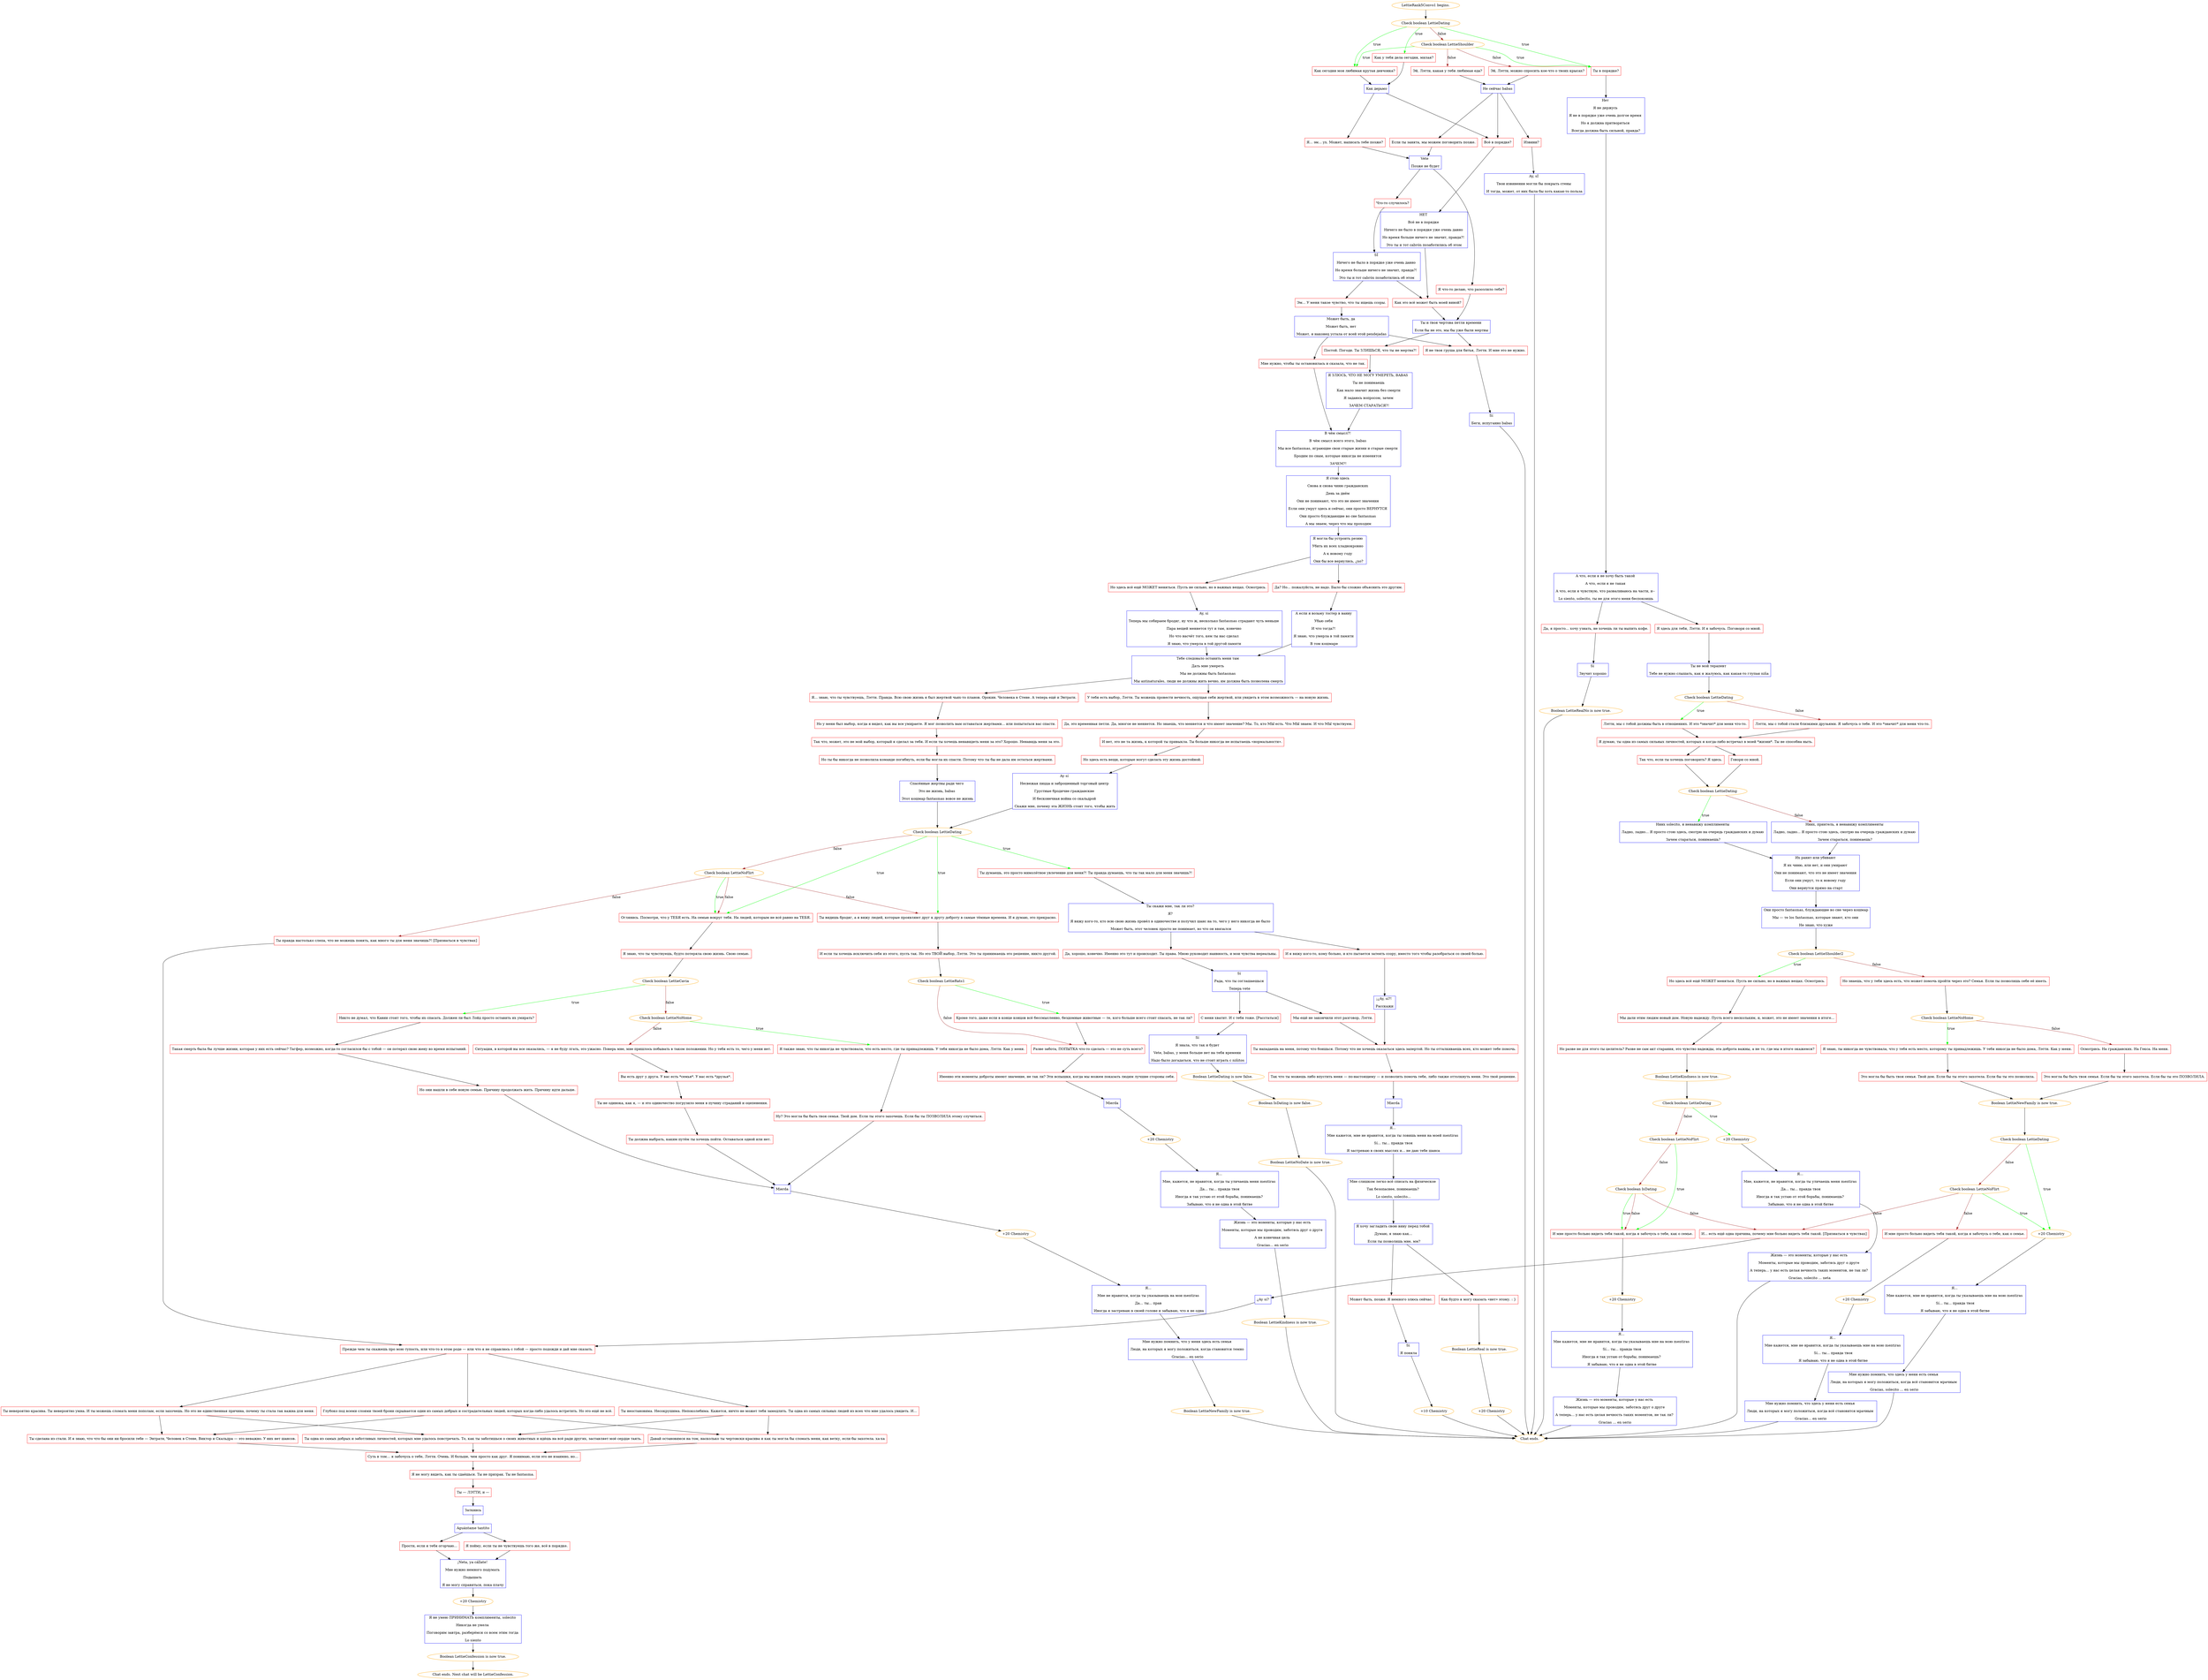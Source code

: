 digraph {
	"LettieRank5Convo1 begins." [color=orange];
		"LettieRank5Convo1 begins." -> j1469346148;
	j1469346148 [label="Check boolean LettieDating",color=orange];
		j1469346148 -> j1383545969 [label=true,color=green];
		j1469346148 -> j1387814303 [label=true,color=green];
		j1469346148 -> j2930879729 [label=true,color=green];
		j1469346148 -> j3933229792 [label=false,color=brown];
	j1383545969 [label="Ты в порядке?",shape=box,color=red];
		j1383545969 -> j3240063731;
	j1387814303 [label="Как у тебя дела сегодня, милая?",shape=box,color=red];
		j1387814303 -> j1903994371;
	j2930879729 [label="Как сегодня моя любимая крутая девчонка?",shape=box,color=red];
		j2930879729 -> j1903994371;
	j3933229792 [label="Check boolean LettieShoulder",color=orange];
		j3933229792 -> j1383545969 [label=true,color=green];
		j3933229792 -> j2930879729 [label=true,color=green];
		j3933229792 -> j1944363343 [label=false,color=brown];
		j3933229792 -> j91899362 [label=false,color=brown];
	j3240063731 [label="Нет 
Я не держусь 
Я не в порядке уже очень долгое время 
Но я должна притворяться 
Всегда должна быть сильной, правда?",shape=box,color=blue];
		j3240063731 -> j3669042137;
	j1903994371 [label="Как дерьмо",shape=box,color=blue];
		j1903994371 -> j3314297085;
		j1903994371 -> j1906842580;
	j1944363343 [label="Эй, Лэтти, можно спросить кое-что о твоих крысах?",shape=box,color=red];
		j1944363343 -> j3004130612;
	j91899362 [label="Эй, Лэтти, какая у тебя любимая еда?",shape=box,color=red];
		j91899362 -> j3004130612;
	j3669042137 [label="А что, если я не хочу быть такой 
А что, если я не такая 
А что, если я чувствую, что разваливаюсь на части, и-- 
Lo siento, solecito, ты не для этого меня беспокоишь",shape=box,color=blue];
		j3669042137 -> j1908747802;
		j3669042137 -> j2744406415;
	j3314297085 [label="Всё в порядке?",shape=box,color=red];
		j3314297085 -> j3634655946;
	j1906842580 [label="Я... эм... ух. Может, написать тебе позже?",shape=box,color=red];
		j1906842580 -> j2665862448;
	j3004130612 [label="Не сейчас babas",shape=box,color=blue];
		j3004130612 -> j3314297085;
		j3004130612 -> j1485854004;
		j3004130612 -> j3216055911;
	j1908747802 [label="Да, я просто... хочу узнать, не хочешь ли ты выпить кофе.",shape=box,color=red];
		j1908747802 -> j3248877357;
	j2744406415 [label="Я здесь для тебя, Лэтти. И я забочусь. Поговори со мной.",shape=box,color=red];
		j2744406415 -> j4210478165;
	j3634655946 [label="НЕТ 
Всё не в порядке 
Ничего не было в порядке уже очень давно 
Но время больше ничего не значит, правда?! 
Это ты и тот cabrón позаботились об этом",shape=box,color=blue];
		j3634655946 -> j902683609;
	j2665862448 [label="Vete 
Позже не будет",shape=box,color=blue];
		j2665862448 -> j1384147687;
		j2665862448 -> j954481696;
	j1485854004 [label="Если ты занята, мы можем поговорить позже.",shape=box,color=red];
		j1485854004 -> j2665862448;
	j3216055911 [label="Извини?",shape=box,color=red];
		j3216055911 -> j3826612304;
	j3248877357 [label="Sí 
Звучит хорошо",shape=box,color=blue];
		j3248877357 -> j1195005912;
	j4210478165 [label="Ты не мой терапевт 
Тебе не нужно слышать, как я жалуюсь, как какая-то глупая niña",shape=box,color=blue];
		j4210478165 -> j3717407868;
	j902683609 [label="Как это всё может быть моей виной?",shape=box,color=red];
		j902683609 -> j3697895278;
	j1384147687 [label="Я что-то делаю, что разозлило тебя?",shape=box,color=red];
		j1384147687 -> j3697895278;
	j954481696 [label="Что-то случилось?",shape=box,color=red];
		j954481696 -> j2445108782;
	j3826612304 [label="Ay, sÍ 
Твои извинения могли бы покрыть стены 
И тогда, может, от них была бы хоть какая-то польза",shape=box,color=blue];
		j3826612304 -> "Chat ends.";
	j1195005912 [label="Boolean LettieRealNo is now true.",color=orange];
		j1195005912 -> "Chat ends.";
	j3717407868 [label="Check boolean LettieDating",color=orange];
		j3717407868 -> j1003414501 [label=true,color=green];
		j3717407868 -> j1120630773 [label=false,color=brown];
	j3697895278 [label="Ты и твоя чертова петля времени 
Если бы не это, мы бы уже были мертвы",shape=box,color=blue];
		j3697895278 -> j4065494188;
		j3697895278 -> j3799560021;
	j2445108782 [label="SÍ 
Ничего не было в порядке уже очень давно 
Но время больше ничего не значит, правда?! 
Это ты и тот cabrón позаботились об этом",shape=box,color=blue];
		j2445108782 -> j902683609;
		j2445108782 -> j2486557813;
	"Chat ends." [color=orange];
	j1003414501 [label="Лэтти, мы с тобой должны быть в отношениях. И это *значит* для меня что-то.",shape=box,color=red];
		j1003414501 -> j4154163997;
	j1120630773 [label="Лэтти, мы с тобой стали близкими друзьями. Я забочусь о тебе. И это *значит* для меня что-то.",shape=box,color=red];
		j1120630773 -> j4154163997;
	j4065494188 [label="Постой. Погоди. Ты ЗЛИШЬСЯ, что ты не мертва?!",shape=box,color=red];
		j4065494188 -> j2269765841;
	j3799560021 [label="Я не твоя груша для битья, Лэтти. И мне это не нужно.",shape=box,color=red];
		j3799560021 -> j3167385058;
	j2486557813 [label="Эм... У меня такое чувство, что ты ищешь ссоры.",shape=box,color=red];
		j2486557813 -> j548602093;
	j4154163997 [label="Я думаю, ты одна из самых сильных личностей, которых я когда-либо встречал в моей *жизни*. Ты не способна ныть.",shape=box,color=red];
		j4154163997 -> j3696450010;
		j4154163997 -> j95192812;
	j2269765841 [label="Я ЗЛЮСЬ, ЧТО НЕ МОГУ УМЕРЕТЬ, BABAS  
Ты не понимаешь 
Как мало значит жизнь без смерти 
Я задаюсь вопросом, зачем 
ЗАЧЕМ СТАРАТЬСЯ?!",shape=box,color=blue];
		j2269765841 -> j4040662163;
	j3167385058 [label="Sí 
Беги, испуганно babas",shape=box,color=blue];
		j3167385058 -> "Chat ends.";
	j548602093 [label="Может быть, да 
Может быть, нет 
Может, я наконец устала от всей этой pendejadas",shape=box,color=blue];
		j548602093 -> j569480774;
		j548602093 -> j3799560021;
	j3696450010 [label="Так что, если ты хочешь поговорить? Я здесь.",shape=box,color=red];
		j3696450010 -> j2943419579;
	j95192812 [label="Говори со мной.",shape=box,color=red];
		j95192812 -> j2943419579;
	j4040662163 [label="В чём смысл?! 
В чём смысл всего этого, babas 
Мы все fantasmas, играющие свои старые жизни и старые смерти 
Бродим по снам, которые никогда не изменятся 
ЗАЧЕМ?!",shape=box,color=blue];
		j4040662163 -> j3709921936;
	j569480774 [label="Мне нужно, чтобы ты остановилась и сказала, что не так.",shape=box,color=red];
		j569480774 -> j4040662163;
	j2943419579 [label="Check boolean LettieDating",color=orange];
		j2943419579 -> j3167712633 [label=true,color=green];
		j2943419579 -> j3675782131 [label=false,color=brown];
	j3709921936 [label="Я стою здесь 
Снова и снова чиню гражданских 
День за днём 
Они не понимают, что это не имеет значения 
Если они умрут здесь и сейчас, они просто ВЕРНУТСЯ 
Они просто блуждающие во сне fantasmas 
А мы знаем, через что мы проходим",shape=box,color=blue];
		j3709921936 -> j1397339863;
	j3167712633 [label="Нннх solecito, я ненавижу комплименты 
Ладно, ладно... Я просто стою здесь, смотрю на очередь гражданских и думаю 
Зачем стараться, понимаешь?",shape=box,color=blue];
		j3167712633 -> j2343211352;
	j3675782131 [label="Нннх, приятель, я ненавижу комплименты 
Ладно, ладно... Я просто стою здесь, смотрю на очередь гражданских и думаю 
Зачем стараться, понимаешь?",shape=box,color=blue];
		j3675782131 -> j2343211352;
	j1397339863 [label="Я могла бы устроить резню 
Убить их всех хладнокровно 
А к новому году 
Они бы все вернулись, ¿no?",shape=box,color=blue];
		j1397339863 -> j570886865;
		j1397339863 -> j3868401129;
	j2343211352 [label="Их ранят или убивают 
Я их чиню, или нет, и они умирают 
Они не понимают, что это не имеет значения 
Если они умрут, то к новому году 
Они вернутся прямо на старт",shape=box,color=blue];
		j2343211352 -> j2773788656;
	j570886865 [label="Да? Но... пожалуйста, не надо. Было бы сложно объяснить это другим.",shape=box,color=red];
		j570886865 -> j4261133099;
	j3868401129 [label="Но здесь всё ещё МОЖЕТ меняться. Пусть не сильно, но в важных вещах. Осмотрись.",shape=box,color=red];
		j3868401129 -> j1914850572;
	j2773788656 [label="Они просто fantasmas, блуждающие во сне через кошмар
Мы — те los fantasmas, которые знают, кто они 
Не знаю, что хуже",shape=box,color=blue];
		j2773788656 -> j3958753546;
	j4261133099 [label="А если я возьму тостер в ванну 
Убью себя 
И что тогда?! 
Я знаю, что умерла в той памяти 
В том кошмаре",shape=box,color=blue];
		j4261133099 -> j1747369708;
	j1914850572 [label="Ay, sí 
Теперь мы собираем бродяг, ну что ж, несколько fantasmas страдают чуть меньше 
Пара вещей меняется тут и там, конечно 
Но что насчёт того, кем ты нас сделал 
Я знаю, что умерла в той другой памяти",shape=box,color=blue];
		j1914850572 -> j1747369708;
	j3958753546 [label="Check boolean LettieShoulder2",color=orange];
		j3958753546 -> j3323528376 [label=true,color=green];
		j3958753546 -> j4181665608 [label=false,color=brown];
	j1747369708 [label="Тебе следовало оставить меня там 
Дать мне умереть 
Мы не должны быть fantasmas 
Мы antinaturales, люди не должны жить вечно, им должна быть позволена смерть",shape=box,color=blue];
		j1747369708 -> j1867945666;
		j1747369708 -> j1867827321;
	j3323528376 [label="Но здесь всё ещё МОЖЕТ меняться. Пусть не сильно, но в важных вещах. Осмотрись.",shape=box,color=red];
		j3323528376 -> j1318694005;
	j4181665608 [label="Но знаешь, что у тебя здесь есть, что может помочь пройти через это? Семья. Если ты позволишь себе её иметь.",shape=box,color=red];
		j4181665608 -> j2837183612;
	j1867945666 [label="Я... знаю, что ты чувствуешь, Лэтти. Правда. Всю свою жизнь я был жертвой чьих-то планов. Орокин. Человека в Стене. А теперь ещё и Энтрати.",shape=box,color=red];
		j1867945666 -> j3596955312;
	j1867827321 [label="У тебя есть выбор, Лэтти. Ты можешь провести вечность, ощущая себя жертвой, или увидеть в этом возможность — на новую жизнь.",shape=box,color=red];
		j1867827321 -> j1771993670;
	j1318694005 [label="Мы дали этим людям новый дом. Новую надежду. Пусть всего нескольким, и, может, это не имеет значения в итоге...",shape=box,color=red];
		j1318694005 -> j469412110;
	j2837183612 [label="Check boolean LettieNoHome",color=orange];
		j2837183612 -> j1491940661 [label=true,color=green];
		j2837183612 -> j2479197513 [label=false,color=brown];
	j3596955312 [label="Но у меня был выбор, когда я видел, как вы все умираете. Я мог позволить вам оставаться жертвами... или попытаться вас спасти.",shape=box,color=red];
		j3596955312 -> j253907769;
	j1771993670 [label="Да, это временная петля. Да, многое не меняется. Но знаешь, что меняется и что имеет значение? Мы. То, кто МЫ есть. Что МЫ знаем. И что МЫ чувствуем.",shape=box,color=red];
		j1771993670 -> j2636598553;
	j469412110 [label="Но разве не для этого ты целитель? Разве не сам акт старания, это чувство надежды, эта доброта важны, а не то, где мы в итоге окажемся?",shape=box,color=red];
		j469412110 -> j687322874;
	j1491940661 [label="Я знаю, ты никогда не чувствовала, что у тебя есть место, которому ты принадлежишь. У тебя никогда не было дома, Лэтти. Как у меня.",shape=box,color=red];
		j1491940661 -> j2205759470;
	j2479197513 [label="Осмотрись. На гражданских. На Гекса. На меня.",shape=box,color=red];
		j2479197513 -> j1144672326;
	j253907769 [label="Так что, может, это не мой выбор, который я сделал за тебя. И если ты хочешь ненавидеть меня за это? Хорошо. Ненавидь меня за это.",shape=box,color=red];
		j253907769 -> j2985266786;
	j2636598553 [label="И нет, это не та жизнь, к которой ты привыкла. Ты больше никогда не испытаешь «нормальности».",shape=box,color=red];
		j2636598553 -> j3339563873;
	j687322874 [label="Boolean LettieKindness is now true.",color=orange];
		j687322874 -> j3679117757;
	j2205759470 [label="Это могла бы быть твоя семья. Твой дом. Если бы ты этого захотела. Если бы ты это позволила.",shape=box,color=red];
		j2205759470 -> j672275895;
	j1144672326 [label="Это могла бы быть твоя семья. Если бы ты этого захотела. Если бы ты это ПОЗВОЛИЛА.",shape=box,color=red];
		j1144672326 -> j672275895;
	j2985266786 [label="Но ты бы никогда не позволила команде погибнуть, если бы могла их спасти. Потому что ты бы не дала им остаться жертвами.",shape=box,color=red];
		j2985266786 -> j3128560539;
	j3339563873 [label="Но здесь есть вещи, которые могут сделать эту жизнь достойной.",shape=box,color=red];
		j3339563873 -> j1195731173;
	j3679117757 [label="Check boolean LettieDating",color=orange];
		j3679117757 -> j2781636483 [label=true,color=green];
		j3679117757 -> j4054493583 [label=false,color=brown];
	j672275895 [label="Boolean LettieNewFamily is now true.",color=orange];
		j672275895 -> j3188996890;
	j3128560539 [label="Спасённые жертвы ради чего 
Это не жизнь, babas 
Этот кошмар fantasmas вовсе не жизнь",shape=box,color=blue];
		j3128560539 -> j3120021396;
	j1195731173 [label="Ay sí 
Несвежая пицца и заброшенный торговый центр 
Грустные бродячие гражданские 
И бесконечная война со скальдрой 
Скажи мне, почему эта ЖИЗНЬ стоит того, чтобы жить",shape=box,color=blue];
		j1195731173 -> j3120021396;
	j2781636483 [label="+20 Chemistry",color=orange];
		j2781636483 -> j3668895454;
	j4054493583 [label="Check boolean LettieNoFlirt",color=orange];
		j4054493583 -> j259693528 [label=true,color=green];
		j4054493583 -> j2101007801 [label=false,color=brown];
	j3188996890 [label="Check boolean LettieDating",color=orange];
		j3188996890 -> j966862470 [label=true,color=green];
		j3188996890 -> j1744086563 [label=false,color=brown];
	j3120021396 [label="Check boolean LettieDating",color=orange];
		j3120021396 -> j3333294518 [label=true,color=green];
		j3120021396 -> j2063405610 [label=true,color=green];
		j3120021396 -> j3564783577 [label=true,color=green];
		j3120021396 -> j968646835 [label=false,color=brown];
	j3668895454 [label="Я... 
Мне, кажется, не нравится, когда ты уличаешь меня mentiras 
Да... ты... правда твоя
Иногда я так устаю от этой борьбы, понимаешь? 
Забываю, что я не одна в этой битве",shape=box,color=blue];
		j3668895454 -> j3893864097;
	j259693528 [label="И мне просто больно видеть тебя такой, когда я забочусь о тебе, как о семье.",shape=box,color=red];
		j259693528 -> j1498368259;
	j2101007801 [label="Check boolean IsDating",color=orange];
		j2101007801 -> j259693528 [label=true,color=green];
		j2101007801 -> j259693528 [label=false,color=brown];
		j2101007801 -> j2872994160 [label=false,color=brown];
	j966862470 [label="+20 Chemistry",color=orange];
		j966862470 -> j815390677;
	j1744086563 [label="Check boolean LettieNoFlirt",color=orange];
		j1744086563 -> j966862470 [label=true,color=green];
		j1744086563 -> j2776219381 [label=false,color=brown];
		j1744086563 -> j2872994160 [label=false,color=brown];
	j3333294518 [label="Ты думаешь, это просто мимолётное увлечение для меня?! Ты правда думаешь, что ты так мало для меня значишь?!",shape=box,color=red];
		j3333294518 -> j1696737829;
	j2063405610 [label="Оглянись. Посмотри, что у ТЕБЯ есть. На семью вокруг тебя. На людей, которым не всё равно на ТЕБЯ.",shape=box,color=red];
		j2063405610 -> j1590731585;
	j3564783577 [label="Ты видишь бродяг, а я вижу людей, которые проявляют друг к другу доброту в самые тёмные времена. И я думаю, это прекрасно.",shape=box,color=red];
		j3564783577 -> j121003823;
	j968646835 [label="Check boolean LettieNoFlirt",color=orange];
		j968646835 -> j2063405610 [label=true,color=green];
		j968646835 -> j2063405610 [label=false,color=brown];
		j968646835 -> j3564783577 [label=false,color=brown];
		j968646835 -> j3238382078 [label=false,color=brown];
	j3893864097 [label="Жизнь — это моменты, которые у нас есть 
Моменты, которые мы проводим, заботясь друг о друге 
А теперь... у нас есть целая вечность таких моментов, не так ли? 
Gracias, solecito ... neta",shape=box,color=blue];
		j3893864097 -> "Chat ends.";
	j1498368259 [label="+20 Chemistry",color=orange];
		j1498368259 -> j2607775937;
	j2872994160 [label="И... есть ещё одна причина, почему мне больно видеть тебя такой. [Признаться в чувствах]",shape=box,color=red];
		j2872994160 -> j808405725;
	j815390677 [label="Я... 
Мне кажется, мне не нравится, когда ты указываешь мне на мою mentiras 
Sí... ты... правда твоя
Я забываю, что я не одна в этой битве",shape=box,color=blue];
		j815390677 -> j667270240;
	j2776219381 [label="И мне просто больно видеть тебя такой, когда я забочусь о тебе, как о семье.",shape=box,color=red];
		j2776219381 -> j14882303;
	j1696737829 [label="Ты скажи мне, так ли это? 
Я? 
Я вижу кого-то, кто всю свою жизнь провёл в одиночестве и получил шанс на то, чего у него никогда не было 
Может быть, этот человек просто не понимает, во что он ввязался",shape=box,color=blue];
		j1696737829 -> j2176585049;
		j1696737829 -> j594188259;
	j1590731585 [label="Я знаю, что ты чувствуешь, будто потеряла свою жизнь. Свою семью.",shape=box,color=red];
		j1590731585 -> j2017082177;
	j121003823 [label="И если ты хочешь исключить себя из этого, пусть так. Но это ТВОЙ выбор, Лэтти. Это ты принимаешь это решение, никто другой.",shape=box,color=red];
		j121003823 -> j3313996384;
	j3238382078 [label="Ты правда настолько слепа, что не можешь понять, как много ты для меня значишь?! [Признаться в чувствах]",shape=box,color=red];
		j3238382078 -> j495089192;
	j2607775937 [label="Я... 
Мне кажется, мне не нравится, когда ты указываешь мне на мою mentiras 
Sí... ты... правда твоя
Иногда я так устаю от борьбы, понимаешь? 
Я забываю, что я не одна в этой битве",shape=box,color=blue];
		j2607775937 -> j2087531935;
	j808405725 [label="¿Ay sí?",shape=box,color=blue];
		j808405725 -> j495089192;
	j667270240 [label="Мне нужно помнить, что здесь у меня есть семья 
Люди, на которых я могу положиться, когда всё становится мрачным 
Gracias, solecito ... en serio",shape=box,color=blue];
		j667270240 -> "Chat ends.";
	j14882303 [label="+20 Chemistry",color=orange];
		j14882303 -> j3637966536;
	j2176585049 [label="Да, хорошо, конечно. Именно это тут и происходит. Ты права. Мною руководит наивность, и мои чувства нереальны.",shape=box,color=red];
		j2176585049 -> j1700003219;
	j594188259 [label="И я вижу кого-то, кому больно, и кто пытается затеять ссору, вместо того чтобы разобраться со своей болью.",shape=box,color=red];
		j594188259 -> j4006907528;
	j2017082177 [label="Check boolean LettieCavia",color=orange];
		j2017082177 -> j2150654395 [label=true,color=green];
		j2017082177 -> j1316773623 [label=false,color=brown];
	j3313996384 [label="Check boolean LettieRats1",color=orange];
		j3313996384 -> j769598538 [label=true,color=green];
		j3313996384 -> j1573929431 [label=false,color=brown];
	j495089192 [label="Прежде чем ты скажешь про мою тупость, или что-то в этом роде — или что я не справлюсь с тобой — просто подожди и дай мне сказать.",shape=box,color=red];
		j495089192 -> j371258623;
		j495089192 -> j1973260510;
		j495089192 -> j4090989458;
	j2087531935 [label="Жизнь — это моменты, которые у нас есть 
Моменты, которые мы проводим, заботясь друг о друге 
А теперь... у нас есть целая вечность таких моментов, не так ли? 
Gracias ... en serio",shape=box,color=blue];
		j2087531935 -> "Chat ends.";
	j3637966536 [label="Я... 
Мне кажется, мне не нравится, когда ты указываешь мне на мою mentiras 
Sí... ты... правда твоя
Я забываю, что я не одна в этой битве",shape=box,color=blue];
		j3637966536 -> j1467082500;
	j1700003219 [label="Sí 
Рада, что ты соглашаешься 
Теперь vete",shape=box,color=blue];
		j1700003219 -> j2650524264;
		j1700003219 -> j3392801131;
	j4006907528 [label="¡¿Ay, sí?! 
Расскажи",shape=box,color=blue];
		j4006907528 -> j3372326008;
	j2150654395 [label="Никто не думал, что Кавии стоят того, чтобы их спасать. Должен ли был Лойд просто оставить их умирать?",shape=box,color=red];
		j2150654395 -> j3931395186;
	j1316773623 [label="Check boolean LettieNoHome",color=orange];
		j1316773623 -> j3015855861 [label=true,color=green];
		j1316773623 -> j1575019630 [label=false,color=brown];
	j769598538 [label="Кроме того, даже если в конце концов всё бессмысленно, бездомные животные — те, кого больше всего стоит спасать, не так ли?",shape=box,color=red];
		j769598538 -> j1573929431;
	j1573929431 [label="Разве забота, ПОПЫТКА что-то сделать — это не суть всего?",shape=box,color=red];
		j1573929431 -> j385665123;
	j371258623 [label="Ты невероятно красива. Ты невероятно умна. И ты можешь сломать меня пополам, если захочешь. Но это не единственная причина, почему ты стала так важна для меня.",shape=box,color=red];
		j371258623 -> j1670524101;
		j371258623 -> j4100702575;
	j1973260510 [label="Глубоко под всеми слоями твоей брони скрывается один из самых добрых и сострадательных людей, которых когда-либо удалось встретить. Но это ещё не всё.",shape=box,color=red];
		j1973260510 -> j2515733089;
		j1973260510 -> j4100702575;
	j4090989458 [label="Ты неостановима. Несокрушима. Непоколебима. Кажется, ничто не может тебя замедлить. Ты одна из самых сильных людей из всех что мне удалось увидеть. И...",shape=box,color=red];
		j4090989458 -> j2515733089;
		j4090989458 -> j1670524101;
	j1467082500 [label="Мне нужно помнить, что здесь у меня есть семья 
Люди, на которых я могу положиться, когда всё становится мрачным 
Gracias... en serio",shape=box,color=blue];
		j1467082500 -> "Chat ends.";
	j2650524264 [label="Мы ещё не закончили этот разговор, Лэтти.",shape=box,color=red];
		j2650524264 -> j3372326008;
	j3392801131 [label="С меня хватит. И с тебя тоже. [Расстаться]",shape=box,color=red];
		j3392801131 -> j515093599;
	j3372326008 [label="Ты нападаешь на меня, потому что боишься. Потому что не хочешь оказаться здесь запертой. Но ты отталкиваешь всех, кто может тебе помочь.",shape=box,color=red];
		j3372326008 -> j1654551394;
	j3931395186 [label="Такая смерть была бы лучше жизни, которая у них есть сейчас? Тагфер, возможно, когда-то согласился бы с тобой — он потерял свою жену во время испытаний.",shape=box,color=red];
		j3931395186 -> j1882985099;
	j3015855861 [label="Я также знаю, что ты никогда не чувствовала, что есть место, где ты принадлежишь. У тебя никогда не было дома, Лэтти. Как у меня.",shape=box,color=red];
		j3015855861 -> j2522488233;
	j1575019630 [label="Ситуация, в которой вы все оказались, — я не буду лгать, это ужасно. Поверь мне, мне пришлось побывать в таком положении. Но у тебя есть то, чего у меня нет.",shape=box,color=red];
		j1575019630 -> j4247659870;
	j385665123 [label="Именно эти моменты доброты имеют значение, не так ли? Эти вспышки, когда мы можем показать людям лучшие стороны себя.",shape=box,color=red];
		j385665123 -> j325529170;
	j1670524101 [label="Ты одна из самых добрых и заботливых личностей, которых мне удалось повстречать. То, как ты заботишься о своих животных и идёшь на всё ради других, заставляет моё сердце таять.",shape=box,color=red];
		j1670524101 -> j3432660167;
	j4100702575 [label="Ты сделана из стали. И я знаю, что что бы они ни бросили тебе — Энтрати, Человек в Стене, Виктор и Скальдра — это неважно. У них нет шансов.",shape=box,color=red];
		j4100702575 -> j3432660167;
	j2515733089 [label="Давай остановимся на том, насколько ты чертовски красива и как ты могла бы сломать меня, как ветку, если бы захотела. ха-ха",shape=box,color=red];
		j2515733089 -> j3432660167;
	j515093599 [label="Sí 
Я знала, что так и будет 
Vete, babas, у меня больше нет на тебя времени 
Надо было догадаться, что не стоит играть с niñitos",shape=box,color=blue];
		j515093599 -> j2548450594;
	j1654551394 [label="Так что ты можешь либо впустить меня — по-настоящему — и позволить помочь тебе, либо также оттолкнуть меня. Это твоё решение.",shape=box,color=red];
		j1654551394 -> j2721659575;
	j1882985099 [label="Но они нашли в себе новую семью. Причину продолжать жить. Причину идти дальше.",shape=box,color=red];
		j1882985099 -> j4102114528;
	j2522488233 [label="Ну? Это могла бы быть твоя семья. Твой дом. Если ты этого захочешь. Если бы ты ПОЗВОЛИЛА этому случиться.",shape=box,color=red];
		j2522488233 -> j4102114528;
	j4247659870 [label="Вы есть друг у друга. У вас есть *семья*. У вас есть *друзья*.",shape=box,color=red];
		j4247659870 -> j787972789;
	j325529170 [label="Mierda",shape=box,color=blue];
		j325529170 -> j2546613516;
	j3432660167 [label="Суть в том… я забочусь о тебе, Лэтти. Очень. И больше, чем просто как друг. Я понимаю, если это не взаимно, но…",shape=box,color=red];
		j3432660167 -> j404408210;
	j2548450594 [label="Boolean LettieDating is now false.",color=orange];
		j2548450594 -> j4086907321;
	j2721659575 [label="Mierda",shape=box,color=blue];
		j2721659575 -> j2159301831;
	j4102114528 [label="Mierda",shape=box,color=blue];
		j4102114528 -> j3776980865;
	j787972789 [label="Ты не одинока, как я, — и это одиночество погрузило меня в пучину страданий и оцепенения.",shape=box,color=red];
		j787972789 -> j1393373233;
	j2546613516 [label="+20 Chemistry",color=orange];
		j2546613516 -> j37620758;
	j404408210 [label="Я не могу видеть, как ты сдаёшься. Ты не призрак. Ты не fantasma.",shape=box,color=red];
		j404408210 -> j1507283955;
	j4086907321 [label="Boolean IsDating is now false.",color=orange];
		j4086907321 -> j2703113057;
	j2159301831 [label="Я... 
Мне кажется, мне не нравится, когда ты ловишь меня на моей mentiras 
Sí... ты... правда твоя
Я застреваю в своих мыслях и... не даю тебе шанса",shape=box,color=blue];
		j2159301831 -> j3348777876;
	j3776980865 [label="+20 Chemistry",color=orange];
		j3776980865 -> j113307124;
	j1393373233 [label="Ты должна выбрать, каким путём ты хочешь пойти. Оставаться одной или нет.",shape=box,color=red];
		j1393373233 -> j4102114528;
	j37620758 [label="Я... 
Мне, кажется, не нравится, когда ты уличаешь меня mentiras 
Да... ты... правда твоя
Иногда я так устаю от этой борьбы, понимаешь? 
Забываю, что я не одна в этой битве",shape=box,color=blue];
		j37620758 -> j3658572587;
	j1507283955 [label="Ты — ЛЭТТИ, и —",shape=box,color=red];
		j1507283955 -> j2869259087;
	j2703113057 [label="Boolean LettieNoDate is now true.",color=orange];
		j2703113057 -> "Chat ends.";
	j3348777876 [label="Мне слишком легко всё списать на физическое 
Так безопаснее, понимаешь? 
Lo siento, solecito...",shape=box,color=blue];
		j3348777876 -> j239243568;
	j113307124 [label="Я... 
Мне не нравится, когда ты указываешь на мои mentiras 
Да... ты... прав 
Иногда я застреваю в своей голове и забываю, что я не одна",shape=box,color=blue];
		j113307124 -> j79985003;
	j3658572587 [label="Жизнь — это моменты, которые у нас есть 
Моменты, которые мы проводим, заботясь друг о друге 
А не конечная цель 
Gracias... en serio",shape=box,color=blue];
		j3658572587 -> j3208138621;
	j2869259087 [label="Заткнись",shape=box,color=blue];
		j2869259087 -> j1081959714;
	j239243568 [label="Я хочу загладить свою вину перед тобой 
 Думаю, я знаю как... 
 Если ты позволишь мне, мм?",shape=box,color=blue];
		j239243568 -> j996222012;
		j239243568 -> j4054880588;
	j79985003 [label="Мне нужно помнить, что у меня здесь есть семья 
Люди, на которых я могу положиться, когда становится темно 
Gracias... en serio",shape=box,color=blue];
		j79985003 -> j3419229027;
	j3208138621 [label="Boolean LettieKindness is now true.",color=orange];
		j3208138621 -> "Chat ends.";
	j1081959714 [label="Aguántame tantito",shape=box,color=blue];
		j1081959714 -> j195493133;
		j1081959714 -> j135019018;
	j996222012 [label="Может быть, позже. Я немного злюсь сейчас.",shape=box,color=red];
		j996222012 -> j2900557312;
	j4054880588 [label="Как будто я могу сказать «нет» этому. : }",shape=box,color=red];
		j4054880588 -> j1185532220;
	j3419229027 [label="Boolean LettieNewFamily is now true.",color=orange];
		j3419229027 -> "Chat ends.";
	j195493133 [label="Прости, если я тебя огорчаю...",shape=box,color=red];
		j195493133 -> j1844118429;
	j135019018 [label="Я пойму, если ты не чувствуешь того же, всё в порядке.",shape=box,color=red];
		j135019018 -> j1844118429;
	j2900557312 [label="Sí 
Я поняла",shape=box,color=blue];
		j2900557312 -> j1933300832;
	j1185532220 [label="Boolean LettieReal is now true.",color=orange];
		j1185532220 -> j367054140;
	j1844118429 [label="¡Neta, ya cállate! 
Мне нужно немного подумать 
Подышать 
Я не могу справиться, пока плачу",shape=box,color=blue];
		j1844118429 -> j307699387;
	j1933300832 [label="+10 Chemistry",color=orange];
		j1933300832 -> "Chat ends.";
	j367054140 [label="+20 Chemistry",color=orange];
		j367054140 -> "Chat ends.";
	j307699387 [label="+20 Chemistry",color=orange];
		j307699387 -> j3021464223;
	j3021464223 [label="Я не умею ПРИНИМАТЬ комплименты, solecito 
Никогда не умела 
Поговорим завтра, разберёмся со всем этим тогда 
Lo siento",shape=box,color=blue];
		j3021464223 -> j2564553015;
	j2564553015 [label="Boolean LettieConfession is now true.",color=orange];
		j2564553015 -> "Chat ends. Next chat will be LettieConfession.";
	"Chat ends. Next chat will be LettieConfession." [color=orange];
}
